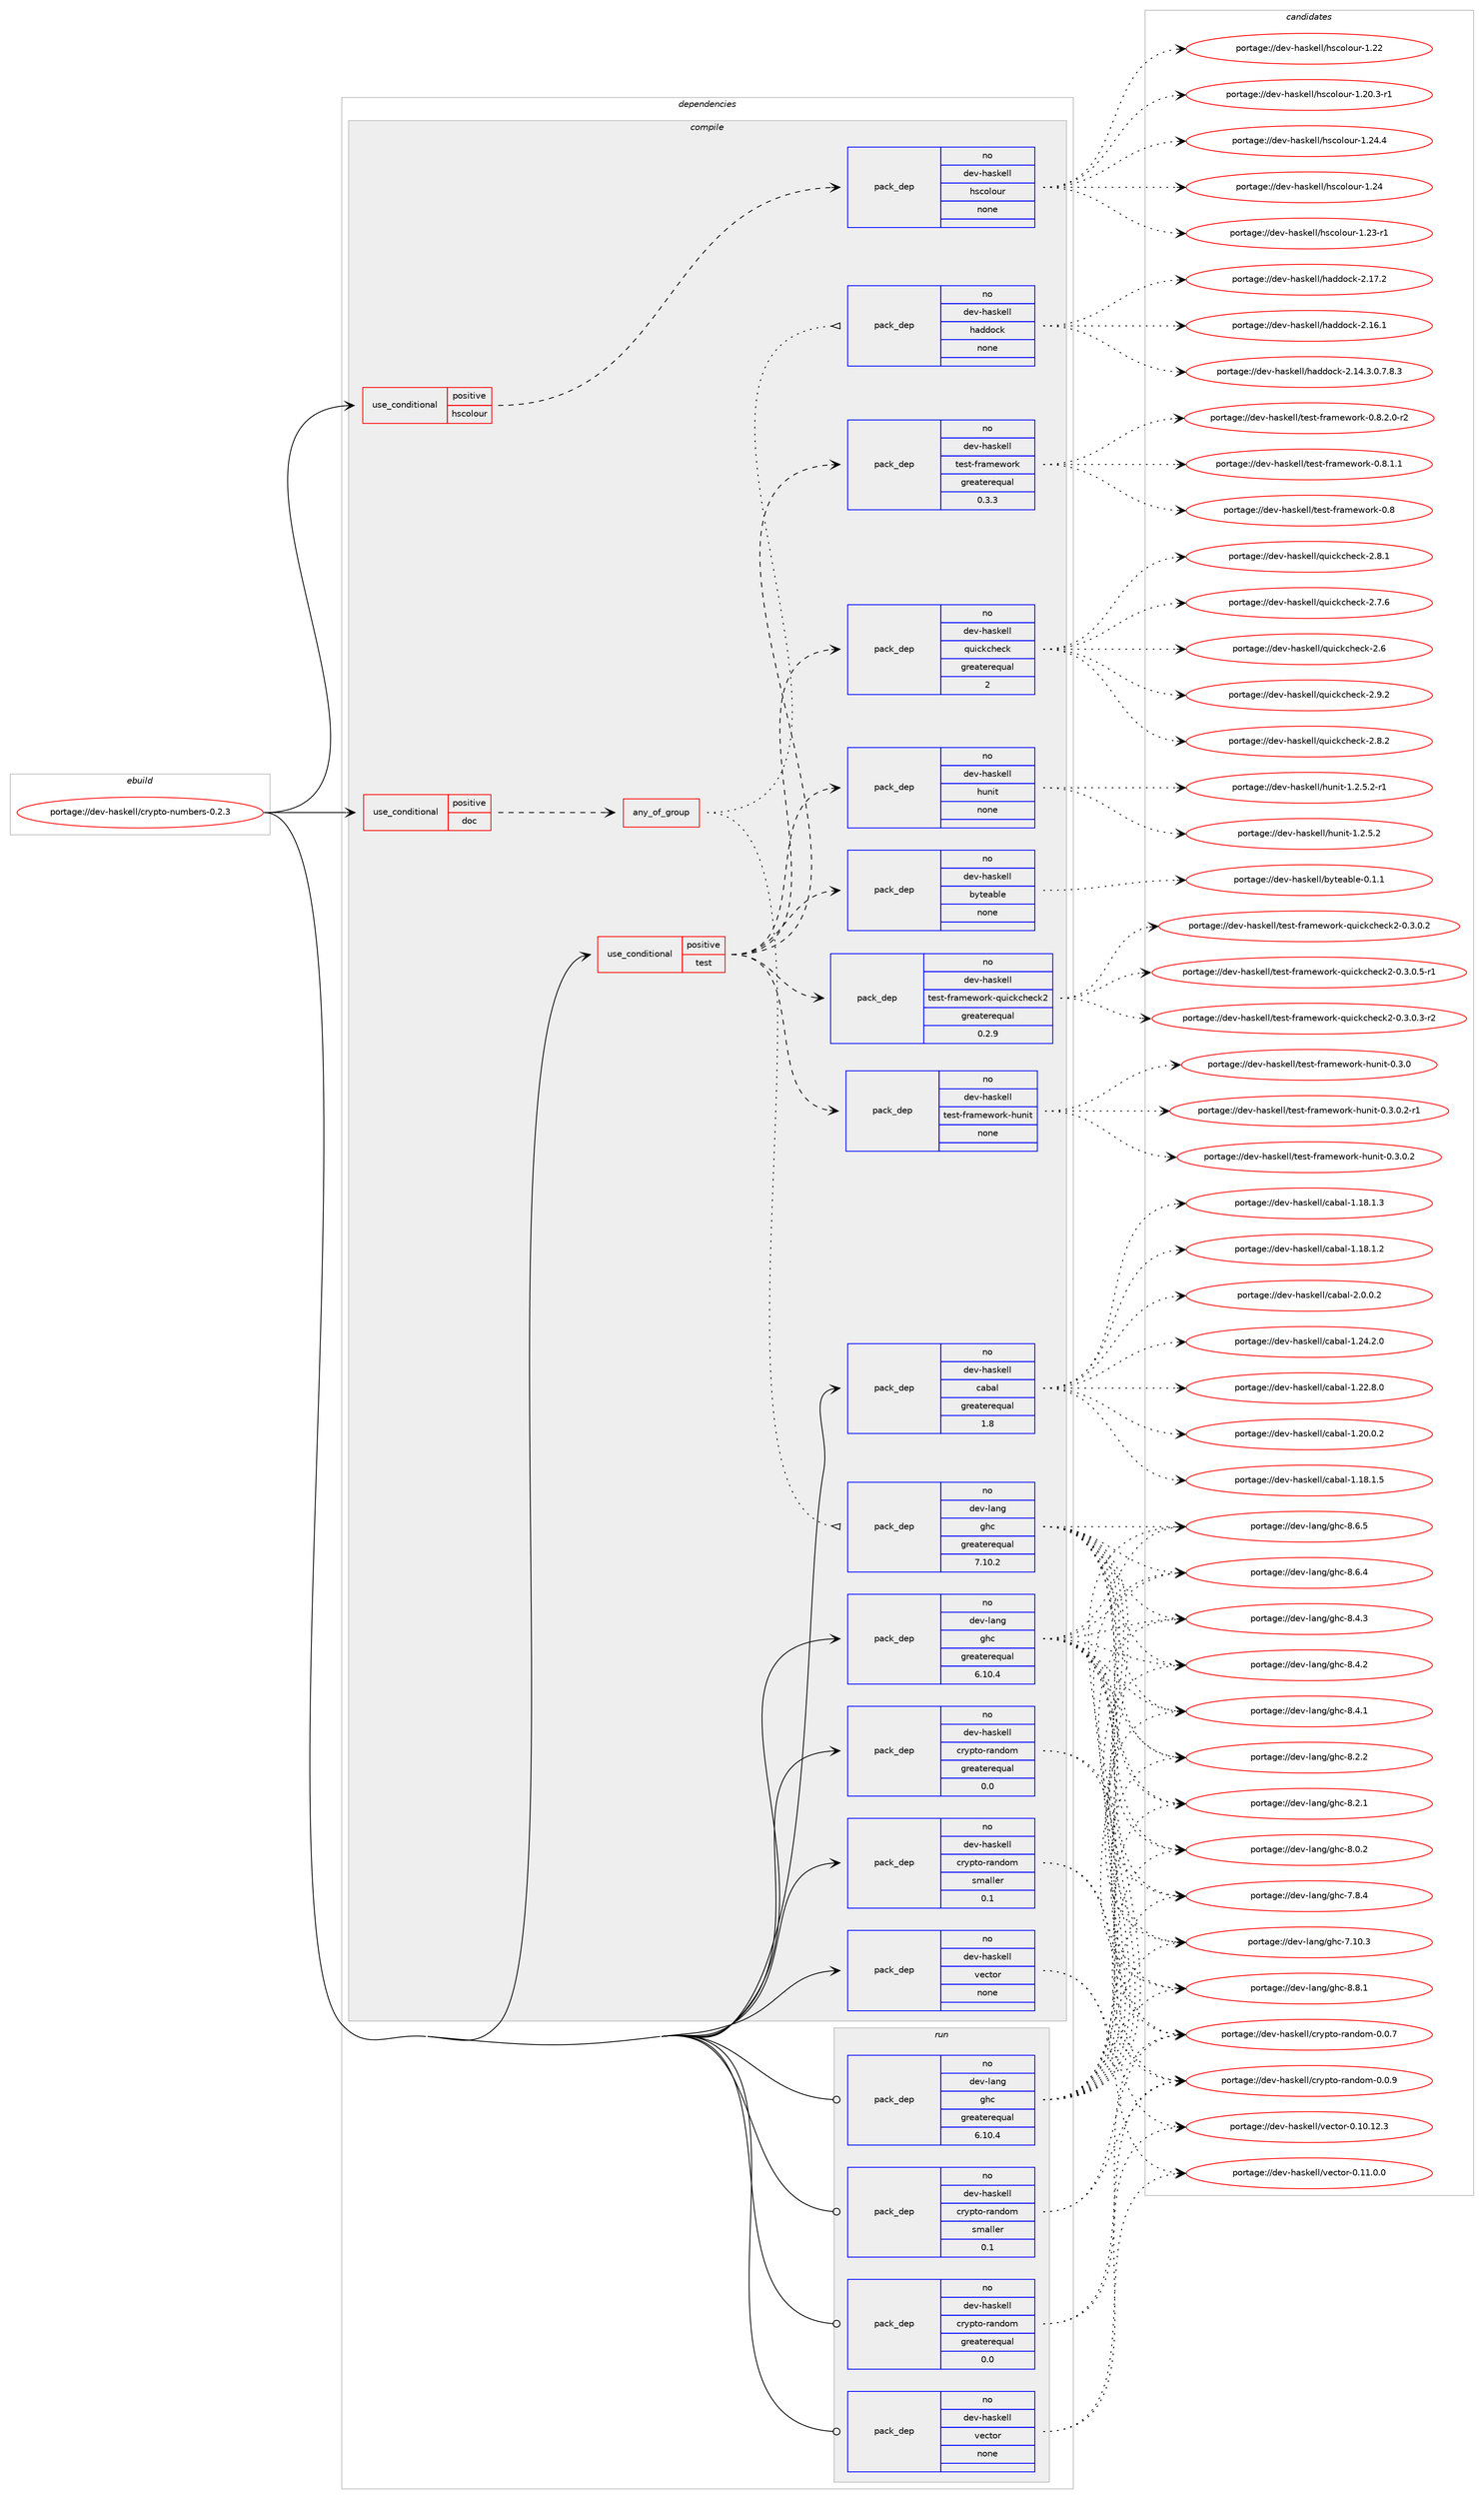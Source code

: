 digraph prolog {

# *************
# Graph options
# *************

newrank=true;
concentrate=true;
compound=true;
graph [rankdir=LR,fontname=Helvetica,fontsize=10,ranksep=1.5];#, ranksep=2.5, nodesep=0.2];
edge  [arrowhead=vee];
node  [fontname=Helvetica,fontsize=10];

# **********
# The ebuild
# **********

subgraph cluster_leftcol {
color=gray;
label=<<i>ebuild</i>>;
id [label="portage://dev-haskell/crypto-numbers-0.2.3", color=red, width=4, href="../dev-haskell/crypto-numbers-0.2.3.svg"];
}

# ****************
# The dependencies
# ****************

subgraph cluster_midcol {
color=gray;
label=<<i>dependencies</i>>;
subgraph cluster_compile {
fillcolor="#eeeeee";
style=filled;
label=<<i>compile</i>>;
subgraph cond134376 {
dependency566021 [label=<<TABLE BORDER="0" CELLBORDER="1" CELLSPACING="0" CELLPADDING="4"><TR><TD ROWSPAN="3" CELLPADDING="10">use_conditional</TD></TR><TR><TD>positive</TD></TR><TR><TD>doc</TD></TR></TABLE>>, shape=none, color=red];
subgraph any6610 {
dependency566022 [label=<<TABLE BORDER="0" CELLBORDER="1" CELLSPACING="0" CELLPADDING="4"><TR><TD CELLPADDING="10">any_of_group</TD></TR></TABLE>>, shape=none, color=red];subgraph pack424798 {
dependency566023 [label=<<TABLE BORDER="0" CELLBORDER="1" CELLSPACING="0" CELLPADDING="4" WIDTH="220"><TR><TD ROWSPAN="6" CELLPADDING="30">pack_dep</TD></TR><TR><TD WIDTH="110">no</TD></TR><TR><TD>dev-haskell</TD></TR><TR><TD>haddock</TD></TR><TR><TD>none</TD></TR><TR><TD></TD></TR></TABLE>>, shape=none, color=blue];
}
dependency566022:e -> dependency566023:w [weight=20,style="dotted",arrowhead="oinv"];
subgraph pack424799 {
dependency566024 [label=<<TABLE BORDER="0" CELLBORDER="1" CELLSPACING="0" CELLPADDING="4" WIDTH="220"><TR><TD ROWSPAN="6" CELLPADDING="30">pack_dep</TD></TR><TR><TD WIDTH="110">no</TD></TR><TR><TD>dev-lang</TD></TR><TR><TD>ghc</TD></TR><TR><TD>greaterequal</TD></TR><TR><TD>7.10.2</TD></TR></TABLE>>, shape=none, color=blue];
}
dependency566022:e -> dependency566024:w [weight=20,style="dotted",arrowhead="oinv"];
}
dependency566021:e -> dependency566022:w [weight=20,style="dashed",arrowhead="vee"];
}
id:e -> dependency566021:w [weight=20,style="solid",arrowhead="vee"];
subgraph cond134377 {
dependency566025 [label=<<TABLE BORDER="0" CELLBORDER="1" CELLSPACING="0" CELLPADDING="4"><TR><TD ROWSPAN="3" CELLPADDING="10">use_conditional</TD></TR><TR><TD>positive</TD></TR><TR><TD>hscolour</TD></TR></TABLE>>, shape=none, color=red];
subgraph pack424800 {
dependency566026 [label=<<TABLE BORDER="0" CELLBORDER="1" CELLSPACING="0" CELLPADDING="4" WIDTH="220"><TR><TD ROWSPAN="6" CELLPADDING="30">pack_dep</TD></TR><TR><TD WIDTH="110">no</TD></TR><TR><TD>dev-haskell</TD></TR><TR><TD>hscolour</TD></TR><TR><TD>none</TD></TR><TR><TD></TD></TR></TABLE>>, shape=none, color=blue];
}
dependency566025:e -> dependency566026:w [weight=20,style="dashed",arrowhead="vee"];
}
id:e -> dependency566025:w [weight=20,style="solid",arrowhead="vee"];
subgraph cond134378 {
dependency566027 [label=<<TABLE BORDER="0" CELLBORDER="1" CELLSPACING="0" CELLPADDING="4"><TR><TD ROWSPAN="3" CELLPADDING="10">use_conditional</TD></TR><TR><TD>positive</TD></TR><TR><TD>test</TD></TR></TABLE>>, shape=none, color=red];
subgraph pack424801 {
dependency566028 [label=<<TABLE BORDER="0" CELLBORDER="1" CELLSPACING="0" CELLPADDING="4" WIDTH="220"><TR><TD ROWSPAN="6" CELLPADDING="30">pack_dep</TD></TR><TR><TD WIDTH="110">no</TD></TR><TR><TD>dev-haskell</TD></TR><TR><TD>byteable</TD></TR><TR><TD>none</TD></TR><TR><TD></TD></TR></TABLE>>, shape=none, color=blue];
}
dependency566027:e -> dependency566028:w [weight=20,style="dashed",arrowhead="vee"];
subgraph pack424802 {
dependency566029 [label=<<TABLE BORDER="0" CELLBORDER="1" CELLSPACING="0" CELLPADDING="4" WIDTH="220"><TR><TD ROWSPAN="6" CELLPADDING="30">pack_dep</TD></TR><TR><TD WIDTH="110">no</TD></TR><TR><TD>dev-haskell</TD></TR><TR><TD>hunit</TD></TR><TR><TD>none</TD></TR><TR><TD></TD></TR></TABLE>>, shape=none, color=blue];
}
dependency566027:e -> dependency566029:w [weight=20,style="dashed",arrowhead="vee"];
subgraph pack424803 {
dependency566030 [label=<<TABLE BORDER="0" CELLBORDER="1" CELLSPACING="0" CELLPADDING="4" WIDTH="220"><TR><TD ROWSPAN="6" CELLPADDING="30">pack_dep</TD></TR><TR><TD WIDTH="110">no</TD></TR><TR><TD>dev-haskell</TD></TR><TR><TD>quickcheck</TD></TR><TR><TD>greaterequal</TD></TR><TR><TD>2</TD></TR></TABLE>>, shape=none, color=blue];
}
dependency566027:e -> dependency566030:w [weight=20,style="dashed",arrowhead="vee"];
subgraph pack424804 {
dependency566031 [label=<<TABLE BORDER="0" CELLBORDER="1" CELLSPACING="0" CELLPADDING="4" WIDTH="220"><TR><TD ROWSPAN="6" CELLPADDING="30">pack_dep</TD></TR><TR><TD WIDTH="110">no</TD></TR><TR><TD>dev-haskell</TD></TR><TR><TD>test-framework</TD></TR><TR><TD>greaterequal</TD></TR><TR><TD>0.3.3</TD></TR></TABLE>>, shape=none, color=blue];
}
dependency566027:e -> dependency566031:w [weight=20,style="dashed",arrowhead="vee"];
subgraph pack424805 {
dependency566032 [label=<<TABLE BORDER="0" CELLBORDER="1" CELLSPACING="0" CELLPADDING="4" WIDTH="220"><TR><TD ROWSPAN="6" CELLPADDING="30">pack_dep</TD></TR><TR><TD WIDTH="110">no</TD></TR><TR><TD>dev-haskell</TD></TR><TR><TD>test-framework-hunit</TD></TR><TR><TD>none</TD></TR><TR><TD></TD></TR></TABLE>>, shape=none, color=blue];
}
dependency566027:e -> dependency566032:w [weight=20,style="dashed",arrowhead="vee"];
subgraph pack424806 {
dependency566033 [label=<<TABLE BORDER="0" CELLBORDER="1" CELLSPACING="0" CELLPADDING="4" WIDTH="220"><TR><TD ROWSPAN="6" CELLPADDING="30">pack_dep</TD></TR><TR><TD WIDTH="110">no</TD></TR><TR><TD>dev-haskell</TD></TR><TR><TD>test-framework-quickcheck2</TD></TR><TR><TD>greaterequal</TD></TR><TR><TD>0.2.9</TD></TR></TABLE>>, shape=none, color=blue];
}
dependency566027:e -> dependency566033:w [weight=20,style="dashed",arrowhead="vee"];
}
id:e -> dependency566027:w [weight=20,style="solid",arrowhead="vee"];
subgraph pack424807 {
dependency566034 [label=<<TABLE BORDER="0" CELLBORDER="1" CELLSPACING="0" CELLPADDING="4" WIDTH="220"><TR><TD ROWSPAN="6" CELLPADDING="30">pack_dep</TD></TR><TR><TD WIDTH="110">no</TD></TR><TR><TD>dev-haskell</TD></TR><TR><TD>cabal</TD></TR><TR><TD>greaterequal</TD></TR><TR><TD>1.8</TD></TR></TABLE>>, shape=none, color=blue];
}
id:e -> dependency566034:w [weight=20,style="solid",arrowhead="vee"];
subgraph pack424808 {
dependency566035 [label=<<TABLE BORDER="0" CELLBORDER="1" CELLSPACING="0" CELLPADDING="4" WIDTH="220"><TR><TD ROWSPAN="6" CELLPADDING="30">pack_dep</TD></TR><TR><TD WIDTH="110">no</TD></TR><TR><TD>dev-haskell</TD></TR><TR><TD>crypto-random</TD></TR><TR><TD>greaterequal</TD></TR><TR><TD>0.0</TD></TR></TABLE>>, shape=none, color=blue];
}
id:e -> dependency566035:w [weight=20,style="solid",arrowhead="vee"];
subgraph pack424809 {
dependency566036 [label=<<TABLE BORDER="0" CELLBORDER="1" CELLSPACING="0" CELLPADDING="4" WIDTH="220"><TR><TD ROWSPAN="6" CELLPADDING="30">pack_dep</TD></TR><TR><TD WIDTH="110">no</TD></TR><TR><TD>dev-haskell</TD></TR><TR><TD>crypto-random</TD></TR><TR><TD>smaller</TD></TR><TR><TD>0.1</TD></TR></TABLE>>, shape=none, color=blue];
}
id:e -> dependency566036:w [weight=20,style="solid",arrowhead="vee"];
subgraph pack424810 {
dependency566037 [label=<<TABLE BORDER="0" CELLBORDER="1" CELLSPACING="0" CELLPADDING="4" WIDTH="220"><TR><TD ROWSPAN="6" CELLPADDING="30">pack_dep</TD></TR><TR><TD WIDTH="110">no</TD></TR><TR><TD>dev-haskell</TD></TR><TR><TD>vector</TD></TR><TR><TD>none</TD></TR><TR><TD></TD></TR></TABLE>>, shape=none, color=blue];
}
id:e -> dependency566037:w [weight=20,style="solid",arrowhead="vee"];
subgraph pack424811 {
dependency566038 [label=<<TABLE BORDER="0" CELLBORDER="1" CELLSPACING="0" CELLPADDING="4" WIDTH="220"><TR><TD ROWSPAN="6" CELLPADDING="30">pack_dep</TD></TR><TR><TD WIDTH="110">no</TD></TR><TR><TD>dev-lang</TD></TR><TR><TD>ghc</TD></TR><TR><TD>greaterequal</TD></TR><TR><TD>6.10.4</TD></TR></TABLE>>, shape=none, color=blue];
}
id:e -> dependency566038:w [weight=20,style="solid",arrowhead="vee"];
}
subgraph cluster_compileandrun {
fillcolor="#eeeeee";
style=filled;
label=<<i>compile and run</i>>;
}
subgraph cluster_run {
fillcolor="#eeeeee";
style=filled;
label=<<i>run</i>>;
subgraph pack424812 {
dependency566039 [label=<<TABLE BORDER="0" CELLBORDER="1" CELLSPACING="0" CELLPADDING="4" WIDTH="220"><TR><TD ROWSPAN="6" CELLPADDING="30">pack_dep</TD></TR><TR><TD WIDTH="110">no</TD></TR><TR><TD>dev-haskell</TD></TR><TR><TD>crypto-random</TD></TR><TR><TD>greaterequal</TD></TR><TR><TD>0.0</TD></TR></TABLE>>, shape=none, color=blue];
}
id:e -> dependency566039:w [weight=20,style="solid",arrowhead="odot"];
subgraph pack424813 {
dependency566040 [label=<<TABLE BORDER="0" CELLBORDER="1" CELLSPACING="0" CELLPADDING="4" WIDTH="220"><TR><TD ROWSPAN="6" CELLPADDING="30">pack_dep</TD></TR><TR><TD WIDTH="110">no</TD></TR><TR><TD>dev-haskell</TD></TR><TR><TD>crypto-random</TD></TR><TR><TD>smaller</TD></TR><TR><TD>0.1</TD></TR></TABLE>>, shape=none, color=blue];
}
id:e -> dependency566040:w [weight=20,style="solid",arrowhead="odot"];
subgraph pack424814 {
dependency566041 [label=<<TABLE BORDER="0" CELLBORDER="1" CELLSPACING="0" CELLPADDING="4" WIDTH="220"><TR><TD ROWSPAN="6" CELLPADDING="30">pack_dep</TD></TR><TR><TD WIDTH="110">no</TD></TR><TR><TD>dev-haskell</TD></TR><TR><TD>vector</TD></TR><TR><TD>none</TD></TR><TR><TD></TD></TR></TABLE>>, shape=none, color=blue];
}
id:e -> dependency566041:w [weight=20,style="solid",arrowhead="odot"];
subgraph pack424815 {
dependency566042 [label=<<TABLE BORDER="0" CELLBORDER="1" CELLSPACING="0" CELLPADDING="4" WIDTH="220"><TR><TD ROWSPAN="6" CELLPADDING="30">pack_dep</TD></TR><TR><TD WIDTH="110">no</TD></TR><TR><TD>dev-lang</TD></TR><TR><TD>ghc</TD></TR><TR><TD>greaterequal</TD></TR><TR><TD>6.10.4</TD></TR></TABLE>>, shape=none, color=blue];
}
id:e -> dependency566042:w [weight=20,style="solid",arrowhead="odot"];
}
}

# **************
# The candidates
# **************

subgraph cluster_choices {
rank=same;
color=gray;
label=<<i>candidates</i>>;

subgraph choice424798 {
color=black;
nodesep=1;
choice100101118451049711510710110810847104971001001119910745504649554650 [label="portage://dev-haskell/haddock-2.17.2", color=red, width=4,href="../dev-haskell/haddock-2.17.2.svg"];
choice100101118451049711510710110810847104971001001119910745504649544649 [label="portage://dev-haskell/haddock-2.16.1", color=red, width=4,href="../dev-haskell/haddock-2.16.1.svg"];
choice1001011184510497115107101108108471049710010011199107455046495246514648465546564651 [label="portage://dev-haskell/haddock-2.14.3.0.7.8.3", color=red, width=4,href="../dev-haskell/haddock-2.14.3.0.7.8.3.svg"];
dependency566023:e -> choice100101118451049711510710110810847104971001001119910745504649554650:w [style=dotted,weight="100"];
dependency566023:e -> choice100101118451049711510710110810847104971001001119910745504649544649:w [style=dotted,weight="100"];
dependency566023:e -> choice1001011184510497115107101108108471049710010011199107455046495246514648465546564651:w [style=dotted,weight="100"];
}
subgraph choice424799 {
color=black;
nodesep=1;
choice10010111845108971101034710310499455646564649 [label="portage://dev-lang/ghc-8.8.1", color=red, width=4,href="../dev-lang/ghc-8.8.1.svg"];
choice10010111845108971101034710310499455646544653 [label="portage://dev-lang/ghc-8.6.5", color=red, width=4,href="../dev-lang/ghc-8.6.5.svg"];
choice10010111845108971101034710310499455646544652 [label="portage://dev-lang/ghc-8.6.4", color=red, width=4,href="../dev-lang/ghc-8.6.4.svg"];
choice10010111845108971101034710310499455646524651 [label="portage://dev-lang/ghc-8.4.3", color=red, width=4,href="../dev-lang/ghc-8.4.3.svg"];
choice10010111845108971101034710310499455646524650 [label="portage://dev-lang/ghc-8.4.2", color=red, width=4,href="../dev-lang/ghc-8.4.2.svg"];
choice10010111845108971101034710310499455646524649 [label="portage://dev-lang/ghc-8.4.1", color=red, width=4,href="../dev-lang/ghc-8.4.1.svg"];
choice10010111845108971101034710310499455646504650 [label="portage://dev-lang/ghc-8.2.2", color=red, width=4,href="../dev-lang/ghc-8.2.2.svg"];
choice10010111845108971101034710310499455646504649 [label="portage://dev-lang/ghc-8.2.1", color=red, width=4,href="../dev-lang/ghc-8.2.1.svg"];
choice10010111845108971101034710310499455646484650 [label="portage://dev-lang/ghc-8.0.2", color=red, width=4,href="../dev-lang/ghc-8.0.2.svg"];
choice10010111845108971101034710310499455546564652 [label="portage://dev-lang/ghc-7.8.4", color=red, width=4,href="../dev-lang/ghc-7.8.4.svg"];
choice1001011184510897110103471031049945554649484651 [label="portage://dev-lang/ghc-7.10.3", color=red, width=4,href="../dev-lang/ghc-7.10.3.svg"];
dependency566024:e -> choice10010111845108971101034710310499455646564649:w [style=dotted,weight="100"];
dependency566024:e -> choice10010111845108971101034710310499455646544653:w [style=dotted,weight="100"];
dependency566024:e -> choice10010111845108971101034710310499455646544652:w [style=dotted,weight="100"];
dependency566024:e -> choice10010111845108971101034710310499455646524651:w [style=dotted,weight="100"];
dependency566024:e -> choice10010111845108971101034710310499455646524650:w [style=dotted,weight="100"];
dependency566024:e -> choice10010111845108971101034710310499455646524649:w [style=dotted,weight="100"];
dependency566024:e -> choice10010111845108971101034710310499455646504650:w [style=dotted,weight="100"];
dependency566024:e -> choice10010111845108971101034710310499455646504649:w [style=dotted,weight="100"];
dependency566024:e -> choice10010111845108971101034710310499455646484650:w [style=dotted,weight="100"];
dependency566024:e -> choice10010111845108971101034710310499455546564652:w [style=dotted,weight="100"];
dependency566024:e -> choice1001011184510897110103471031049945554649484651:w [style=dotted,weight="100"];
}
subgraph choice424800 {
color=black;
nodesep=1;
choice1001011184510497115107101108108471041159911110811111711445494650524652 [label="portage://dev-haskell/hscolour-1.24.4", color=red, width=4,href="../dev-haskell/hscolour-1.24.4.svg"];
choice100101118451049711510710110810847104115991111081111171144549465052 [label="portage://dev-haskell/hscolour-1.24", color=red, width=4,href="../dev-haskell/hscolour-1.24.svg"];
choice1001011184510497115107101108108471041159911110811111711445494650514511449 [label="portage://dev-haskell/hscolour-1.23-r1", color=red, width=4,href="../dev-haskell/hscolour-1.23-r1.svg"];
choice100101118451049711510710110810847104115991111081111171144549465050 [label="portage://dev-haskell/hscolour-1.22", color=red, width=4,href="../dev-haskell/hscolour-1.22.svg"];
choice10010111845104971151071011081084710411599111108111117114454946504846514511449 [label="portage://dev-haskell/hscolour-1.20.3-r1", color=red, width=4,href="../dev-haskell/hscolour-1.20.3-r1.svg"];
dependency566026:e -> choice1001011184510497115107101108108471041159911110811111711445494650524652:w [style=dotted,weight="100"];
dependency566026:e -> choice100101118451049711510710110810847104115991111081111171144549465052:w [style=dotted,weight="100"];
dependency566026:e -> choice1001011184510497115107101108108471041159911110811111711445494650514511449:w [style=dotted,weight="100"];
dependency566026:e -> choice100101118451049711510710110810847104115991111081111171144549465050:w [style=dotted,weight="100"];
dependency566026:e -> choice10010111845104971151071011081084710411599111108111117114454946504846514511449:w [style=dotted,weight="100"];
}
subgraph choice424801 {
color=black;
nodesep=1;
choice100101118451049711510710110810847981211161019798108101454846494649 [label="portage://dev-haskell/byteable-0.1.1", color=red, width=4,href="../dev-haskell/byteable-0.1.1.svg"];
dependency566028:e -> choice100101118451049711510710110810847981211161019798108101454846494649:w [style=dotted,weight="100"];
}
subgraph choice424802 {
color=black;
nodesep=1;
choice10010111845104971151071011081084710411711010511645494650465346504511449 [label="portage://dev-haskell/hunit-1.2.5.2-r1", color=red, width=4,href="../dev-haskell/hunit-1.2.5.2-r1.svg"];
choice1001011184510497115107101108108471041171101051164549465046534650 [label="portage://dev-haskell/hunit-1.2.5.2", color=red, width=4,href="../dev-haskell/hunit-1.2.5.2.svg"];
dependency566029:e -> choice10010111845104971151071011081084710411711010511645494650465346504511449:w [style=dotted,weight="100"];
dependency566029:e -> choice1001011184510497115107101108108471041171101051164549465046534650:w [style=dotted,weight="100"];
}
subgraph choice424803 {
color=black;
nodesep=1;
choice100101118451049711510710110810847113117105991079910410199107455046574650 [label="portage://dev-haskell/quickcheck-2.9.2", color=red, width=4,href="../dev-haskell/quickcheck-2.9.2.svg"];
choice100101118451049711510710110810847113117105991079910410199107455046564650 [label="portage://dev-haskell/quickcheck-2.8.2", color=red, width=4,href="../dev-haskell/quickcheck-2.8.2.svg"];
choice100101118451049711510710110810847113117105991079910410199107455046564649 [label="portage://dev-haskell/quickcheck-2.8.1", color=red, width=4,href="../dev-haskell/quickcheck-2.8.1.svg"];
choice100101118451049711510710110810847113117105991079910410199107455046554654 [label="portage://dev-haskell/quickcheck-2.7.6", color=red, width=4,href="../dev-haskell/quickcheck-2.7.6.svg"];
choice10010111845104971151071011081084711311710599107991041019910745504654 [label="portage://dev-haskell/quickcheck-2.6", color=red, width=4,href="../dev-haskell/quickcheck-2.6.svg"];
dependency566030:e -> choice100101118451049711510710110810847113117105991079910410199107455046574650:w [style=dotted,weight="100"];
dependency566030:e -> choice100101118451049711510710110810847113117105991079910410199107455046564650:w [style=dotted,weight="100"];
dependency566030:e -> choice100101118451049711510710110810847113117105991079910410199107455046564649:w [style=dotted,weight="100"];
dependency566030:e -> choice100101118451049711510710110810847113117105991079910410199107455046554654:w [style=dotted,weight="100"];
dependency566030:e -> choice10010111845104971151071011081084711311710599107991041019910745504654:w [style=dotted,weight="100"];
}
subgraph choice424804 {
color=black;
nodesep=1;
choice100101118451049711510710110810847116101115116451021149710910111911111410745484656465046484511450 [label="portage://dev-haskell/test-framework-0.8.2.0-r2", color=red, width=4,href="../dev-haskell/test-framework-0.8.2.0-r2.svg"];
choice10010111845104971151071011081084711610111511645102114971091011191111141074548465646494649 [label="portage://dev-haskell/test-framework-0.8.1.1", color=red, width=4,href="../dev-haskell/test-framework-0.8.1.1.svg"];
choice100101118451049711510710110810847116101115116451021149710910111911111410745484656 [label="portage://dev-haskell/test-framework-0.8", color=red, width=4,href="../dev-haskell/test-framework-0.8.svg"];
dependency566031:e -> choice100101118451049711510710110810847116101115116451021149710910111911111410745484656465046484511450:w [style=dotted,weight="100"];
dependency566031:e -> choice10010111845104971151071011081084711610111511645102114971091011191111141074548465646494649:w [style=dotted,weight="100"];
dependency566031:e -> choice100101118451049711510710110810847116101115116451021149710910111911111410745484656:w [style=dotted,weight="100"];
}
subgraph choice424805 {
color=black;
nodesep=1;
choice10010111845104971151071011081084711610111511645102114971091011191111141074510411711010511645484651464846504511449 [label="portage://dev-haskell/test-framework-hunit-0.3.0.2-r1", color=red, width=4,href="../dev-haskell/test-framework-hunit-0.3.0.2-r1.svg"];
choice1001011184510497115107101108108471161011151164510211497109101119111114107451041171101051164548465146484650 [label="portage://dev-haskell/test-framework-hunit-0.3.0.2", color=red, width=4,href="../dev-haskell/test-framework-hunit-0.3.0.2.svg"];
choice100101118451049711510710110810847116101115116451021149710910111911111410745104117110105116454846514648 [label="portage://dev-haskell/test-framework-hunit-0.3.0", color=red, width=4,href="../dev-haskell/test-framework-hunit-0.3.0.svg"];
dependency566032:e -> choice10010111845104971151071011081084711610111511645102114971091011191111141074510411711010511645484651464846504511449:w [style=dotted,weight="100"];
dependency566032:e -> choice1001011184510497115107101108108471161011151164510211497109101119111114107451041171101051164548465146484650:w [style=dotted,weight="100"];
dependency566032:e -> choice100101118451049711510710110810847116101115116451021149710910111911111410745104117110105116454846514648:w [style=dotted,weight="100"];
}
subgraph choice424806 {
color=black;
nodesep=1;
choice1001011184510497115107101108108471161011151164510211497109101119111114107451131171059910799104101991075045484651464846534511449 [label="portage://dev-haskell/test-framework-quickcheck2-0.3.0.5-r1", color=red, width=4,href="../dev-haskell/test-framework-quickcheck2-0.3.0.5-r1.svg"];
choice1001011184510497115107101108108471161011151164510211497109101119111114107451131171059910799104101991075045484651464846514511450 [label="portage://dev-haskell/test-framework-quickcheck2-0.3.0.3-r2", color=red, width=4,href="../dev-haskell/test-framework-quickcheck2-0.3.0.3-r2.svg"];
choice100101118451049711510710110810847116101115116451021149710910111911111410745113117105991079910410199107504548465146484650 [label="portage://dev-haskell/test-framework-quickcheck2-0.3.0.2", color=red, width=4,href="../dev-haskell/test-framework-quickcheck2-0.3.0.2.svg"];
dependency566033:e -> choice1001011184510497115107101108108471161011151164510211497109101119111114107451131171059910799104101991075045484651464846534511449:w [style=dotted,weight="100"];
dependency566033:e -> choice1001011184510497115107101108108471161011151164510211497109101119111114107451131171059910799104101991075045484651464846514511450:w [style=dotted,weight="100"];
dependency566033:e -> choice100101118451049711510710110810847116101115116451021149710910111911111410745113117105991079910410199107504548465146484650:w [style=dotted,weight="100"];
}
subgraph choice424807 {
color=black;
nodesep=1;
choice100101118451049711510710110810847999798971084550464846484650 [label="portage://dev-haskell/cabal-2.0.0.2", color=red, width=4,href="../dev-haskell/cabal-2.0.0.2.svg"];
choice10010111845104971151071011081084799979897108454946505246504648 [label="portage://dev-haskell/cabal-1.24.2.0", color=red, width=4,href="../dev-haskell/cabal-1.24.2.0.svg"];
choice10010111845104971151071011081084799979897108454946505046564648 [label="portage://dev-haskell/cabal-1.22.8.0", color=red, width=4,href="../dev-haskell/cabal-1.22.8.0.svg"];
choice10010111845104971151071011081084799979897108454946504846484650 [label="portage://dev-haskell/cabal-1.20.0.2", color=red, width=4,href="../dev-haskell/cabal-1.20.0.2.svg"];
choice10010111845104971151071011081084799979897108454946495646494653 [label="portage://dev-haskell/cabal-1.18.1.5", color=red, width=4,href="../dev-haskell/cabal-1.18.1.5.svg"];
choice10010111845104971151071011081084799979897108454946495646494651 [label="portage://dev-haskell/cabal-1.18.1.3", color=red, width=4,href="../dev-haskell/cabal-1.18.1.3.svg"];
choice10010111845104971151071011081084799979897108454946495646494650 [label="portage://dev-haskell/cabal-1.18.1.2", color=red, width=4,href="../dev-haskell/cabal-1.18.1.2.svg"];
dependency566034:e -> choice100101118451049711510710110810847999798971084550464846484650:w [style=dotted,weight="100"];
dependency566034:e -> choice10010111845104971151071011081084799979897108454946505246504648:w [style=dotted,weight="100"];
dependency566034:e -> choice10010111845104971151071011081084799979897108454946505046564648:w [style=dotted,weight="100"];
dependency566034:e -> choice10010111845104971151071011081084799979897108454946504846484650:w [style=dotted,weight="100"];
dependency566034:e -> choice10010111845104971151071011081084799979897108454946495646494653:w [style=dotted,weight="100"];
dependency566034:e -> choice10010111845104971151071011081084799979897108454946495646494651:w [style=dotted,weight="100"];
dependency566034:e -> choice10010111845104971151071011081084799979897108454946495646494650:w [style=dotted,weight="100"];
}
subgraph choice424808 {
color=black;
nodesep=1;
choice100101118451049711510710110810847991141211121161114511497110100111109454846484657 [label="portage://dev-haskell/crypto-random-0.0.9", color=red, width=4,href="../dev-haskell/crypto-random-0.0.9.svg"];
choice100101118451049711510710110810847991141211121161114511497110100111109454846484655 [label="portage://dev-haskell/crypto-random-0.0.7", color=red, width=4,href="../dev-haskell/crypto-random-0.0.7.svg"];
dependency566035:e -> choice100101118451049711510710110810847991141211121161114511497110100111109454846484657:w [style=dotted,weight="100"];
dependency566035:e -> choice100101118451049711510710110810847991141211121161114511497110100111109454846484655:w [style=dotted,weight="100"];
}
subgraph choice424809 {
color=black;
nodesep=1;
choice100101118451049711510710110810847991141211121161114511497110100111109454846484657 [label="portage://dev-haskell/crypto-random-0.0.9", color=red, width=4,href="../dev-haskell/crypto-random-0.0.9.svg"];
choice100101118451049711510710110810847991141211121161114511497110100111109454846484655 [label="portage://dev-haskell/crypto-random-0.0.7", color=red, width=4,href="../dev-haskell/crypto-random-0.0.7.svg"];
dependency566036:e -> choice100101118451049711510710110810847991141211121161114511497110100111109454846484657:w [style=dotted,weight="100"];
dependency566036:e -> choice100101118451049711510710110810847991141211121161114511497110100111109454846484655:w [style=dotted,weight="100"];
}
subgraph choice424810 {
color=black;
nodesep=1;
choice10010111845104971151071011081084711810199116111114454846494946484648 [label="portage://dev-haskell/vector-0.11.0.0", color=red, width=4,href="../dev-haskell/vector-0.11.0.0.svg"];
choice1001011184510497115107101108108471181019911611111445484649484649504651 [label="portage://dev-haskell/vector-0.10.12.3", color=red, width=4,href="../dev-haskell/vector-0.10.12.3.svg"];
dependency566037:e -> choice10010111845104971151071011081084711810199116111114454846494946484648:w [style=dotted,weight="100"];
dependency566037:e -> choice1001011184510497115107101108108471181019911611111445484649484649504651:w [style=dotted,weight="100"];
}
subgraph choice424811 {
color=black;
nodesep=1;
choice10010111845108971101034710310499455646564649 [label="portage://dev-lang/ghc-8.8.1", color=red, width=4,href="../dev-lang/ghc-8.8.1.svg"];
choice10010111845108971101034710310499455646544653 [label="portage://dev-lang/ghc-8.6.5", color=red, width=4,href="../dev-lang/ghc-8.6.5.svg"];
choice10010111845108971101034710310499455646544652 [label="portage://dev-lang/ghc-8.6.4", color=red, width=4,href="../dev-lang/ghc-8.6.4.svg"];
choice10010111845108971101034710310499455646524651 [label="portage://dev-lang/ghc-8.4.3", color=red, width=4,href="../dev-lang/ghc-8.4.3.svg"];
choice10010111845108971101034710310499455646524650 [label="portage://dev-lang/ghc-8.4.2", color=red, width=4,href="../dev-lang/ghc-8.4.2.svg"];
choice10010111845108971101034710310499455646524649 [label="portage://dev-lang/ghc-8.4.1", color=red, width=4,href="../dev-lang/ghc-8.4.1.svg"];
choice10010111845108971101034710310499455646504650 [label="portage://dev-lang/ghc-8.2.2", color=red, width=4,href="../dev-lang/ghc-8.2.2.svg"];
choice10010111845108971101034710310499455646504649 [label="portage://dev-lang/ghc-8.2.1", color=red, width=4,href="../dev-lang/ghc-8.2.1.svg"];
choice10010111845108971101034710310499455646484650 [label="portage://dev-lang/ghc-8.0.2", color=red, width=4,href="../dev-lang/ghc-8.0.2.svg"];
choice10010111845108971101034710310499455546564652 [label="portage://dev-lang/ghc-7.8.4", color=red, width=4,href="../dev-lang/ghc-7.8.4.svg"];
choice1001011184510897110103471031049945554649484651 [label="portage://dev-lang/ghc-7.10.3", color=red, width=4,href="../dev-lang/ghc-7.10.3.svg"];
dependency566038:e -> choice10010111845108971101034710310499455646564649:w [style=dotted,weight="100"];
dependency566038:e -> choice10010111845108971101034710310499455646544653:w [style=dotted,weight="100"];
dependency566038:e -> choice10010111845108971101034710310499455646544652:w [style=dotted,weight="100"];
dependency566038:e -> choice10010111845108971101034710310499455646524651:w [style=dotted,weight="100"];
dependency566038:e -> choice10010111845108971101034710310499455646524650:w [style=dotted,weight="100"];
dependency566038:e -> choice10010111845108971101034710310499455646524649:w [style=dotted,weight="100"];
dependency566038:e -> choice10010111845108971101034710310499455646504650:w [style=dotted,weight="100"];
dependency566038:e -> choice10010111845108971101034710310499455646504649:w [style=dotted,weight="100"];
dependency566038:e -> choice10010111845108971101034710310499455646484650:w [style=dotted,weight="100"];
dependency566038:e -> choice10010111845108971101034710310499455546564652:w [style=dotted,weight="100"];
dependency566038:e -> choice1001011184510897110103471031049945554649484651:w [style=dotted,weight="100"];
}
subgraph choice424812 {
color=black;
nodesep=1;
choice100101118451049711510710110810847991141211121161114511497110100111109454846484657 [label="portage://dev-haskell/crypto-random-0.0.9", color=red, width=4,href="../dev-haskell/crypto-random-0.0.9.svg"];
choice100101118451049711510710110810847991141211121161114511497110100111109454846484655 [label="portage://dev-haskell/crypto-random-0.0.7", color=red, width=4,href="../dev-haskell/crypto-random-0.0.7.svg"];
dependency566039:e -> choice100101118451049711510710110810847991141211121161114511497110100111109454846484657:w [style=dotted,weight="100"];
dependency566039:e -> choice100101118451049711510710110810847991141211121161114511497110100111109454846484655:w [style=dotted,weight="100"];
}
subgraph choice424813 {
color=black;
nodesep=1;
choice100101118451049711510710110810847991141211121161114511497110100111109454846484657 [label="portage://dev-haskell/crypto-random-0.0.9", color=red, width=4,href="../dev-haskell/crypto-random-0.0.9.svg"];
choice100101118451049711510710110810847991141211121161114511497110100111109454846484655 [label="portage://dev-haskell/crypto-random-0.0.7", color=red, width=4,href="../dev-haskell/crypto-random-0.0.7.svg"];
dependency566040:e -> choice100101118451049711510710110810847991141211121161114511497110100111109454846484657:w [style=dotted,weight="100"];
dependency566040:e -> choice100101118451049711510710110810847991141211121161114511497110100111109454846484655:w [style=dotted,weight="100"];
}
subgraph choice424814 {
color=black;
nodesep=1;
choice10010111845104971151071011081084711810199116111114454846494946484648 [label="portage://dev-haskell/vector-0.11.0.0", color=red, width=4,href="../dev-haskell/vector-0.11.0.0.svg"];
choice1001011184510497115107101108108471181019911611111445484649484649504651 [label="portage://dev-haskell/vector-0.10.12.3", color=red, width=4,href="../dev-haskell/vector-0.10.12.3.svg"];
dependency566041:e -> choice10010111845104971151071011081084711810199116111114454846494946484648:w [style=dotted,weight="100"];
dependency566041:e -> choice1001011184510497115107101108108471181019911611111445484649484649504651:w [style=dotted,weight="100"];
}
subgraph choice424815 {
color=black;
nodesep=1;
choice10010111845108971101034710310499455646564649 [label="portage://dev-lang/ghc-8.8.1", color=red, width=4,href="../dev-lang/ghc-8.8.1.svg"];
choice10010111845108971101034710310499455646544653 [label="portage://dev-lang/ghc-8.6.5", color=red, width=4,href="../dev-lang/ghc-8.6.5.svg"];
choice10010111845108971101034710310499455646544652 [label="portage://dev-lang/ghc-8.6.4", color=red, width=4,href="../dev-lang/ghc-8.6.4.svg"];
choice10010111845108971101034710310499455646524651 [label="portage://dev-lang/ghc-8.4.3", color=red, width=4,href="../dev-lang/ghc-8.4.3.svg"];
choice10010111845108971101034710310499455646524650 [label="portage://dev-lang/ghc-8.4.2", color=red, width=4,href="../dev-lang/ghc-8.4.2.svg"];
choice10010111845108971101034710310499455646524649 [label="portage://dev-lang/ghc-8.4.1", color=red, width=4,href="../dev-lang/ghc-8.4.1.svg"];
choice10010111845108971101034710310499455646504650 [label="portage://dev-lang/ghc-8.2.2", color=red, width=4,href="../dev-lang/ghc-8.2.2.svg"];
choice10010111845108971101034710310499455646504649 [label="portage://dev-lang/ghc-8.2.1", color=red, width=4,href="../dev-lang/ghc-8.2.1.svg"];
choice10010111845108971101034710310499455646484650 [label="portage://dev-lang/ghc-8.0.2", color=red, width=4,href="../dev-lang/ghc-8.0.2.svg"];
choice10010111845108971101034710310499455546564652 [label="portage://dev-lang/ghc-7.8.4", color=red, width=4,href="../dev-lang/ghc-7.8.4.svg"];
choice1001011184510897110103471031049945554649484651 [label="portage://dev-lang/ghc-7.10.3", color=red, width=4,href="../dev-lang/ghc-7.10.3.svg"];
dependency566042:e -> choice10010111845108971101034710310499455646564649:w [style=dotted,weight="100"];
dependency566042:e -> choice10010111845108971101034710310499455646544653:w [style=dotted,weight="100"];
dependency566042:e -> choice10010111845108971101034710310499455646544652:w [style=dotted,weight="100"];
dependency566042:e -> choice10010111845108971101034710310499455646524651:w [style=dotted,weight="100"];
dependency566042:e -> choice10010111845108971101034710310499455646524650:w [style=dotted,weight="100"];
dependency566042:e -> choice10010111845108971101034710310499455646524649:w [style=dotted,weight="100"];
dependency566042:e -> choice10010111845108971101034710310499455646504650:w [style=dotted,weight="100"];
dependency566042:e -> choice10010111845108971101034710310499455646504649:w [style=dotted,weight="100"];
dependency566042:e -> choice10010111845108971101034710310499455646484650:w [style=dotted,weight="100"];
dependency566042:e -> choice10010111845108971101034710310499455546564652:w [style=dotted,weight="100"];
dependency566042:e -> choice1001011184510897110103471031049945554649484651:w [style=dotted,weight="100"];
}
}

}
